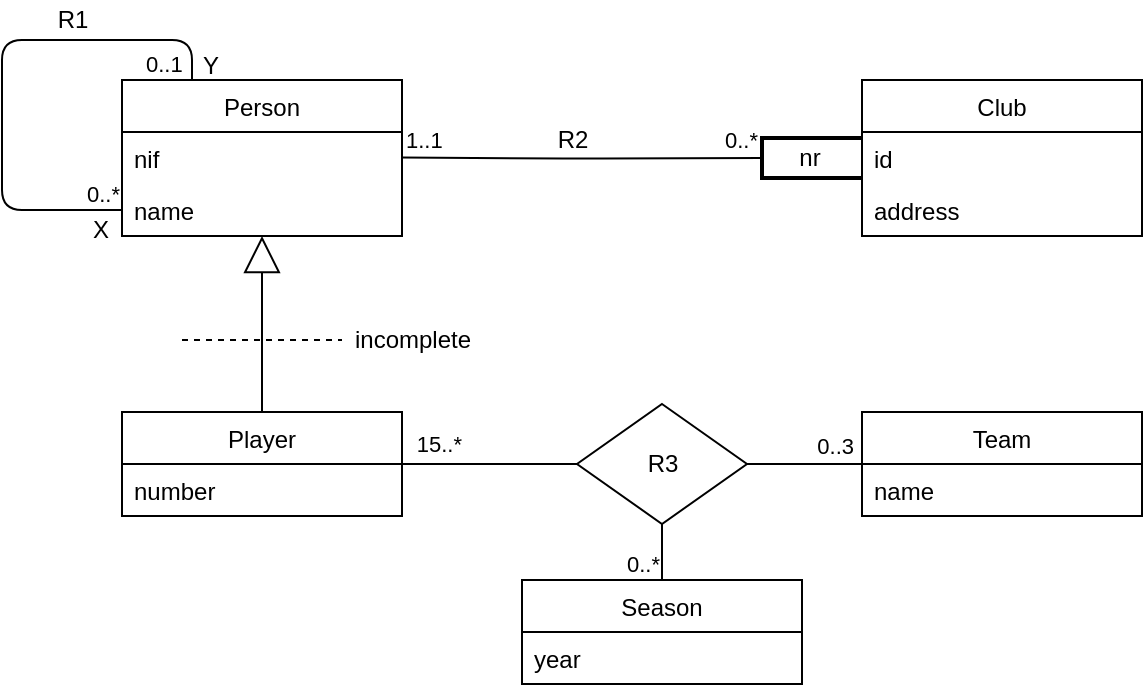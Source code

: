<mxfile version="14.5.8" type="device"><diagram id="Y4Av8Ky9m7hRsnjJF-a9" name="Page-1"><mxGraphModel dx="865" dy="457" grid="1" gridSize="10" guides="1" tooltips="1" connect="1" arrows="1" fold="1" page="1" pageScale="1" pageWidth="827" pageHeight="1169" math="0" shadow="0"><root><mxCell id="0"/><mxCell id="1" parent="0"/><mxCell id="Ql9SoBYje1ntYWbRyYD2-1" value="Person" style="swimlane;fontStyle=0;childLayout=stackLayout;horizontal=1;startSize=26;fillColor=none;horizontalStack=0;resizeParent=1;resizeParentMax=0;resizeLast=0;collapsible=1;marginBottom=0;" parent="1" vertex="1"><mxGeometry x="120" y="170" width="140" height="78" as="geometry"/></mxCell><mxCell id="Ql9SoBYje1ntYWbRyYD2-4" value="nif" style="text;strokeColor=none;fillColor=none;align=left;verticalAlign=top;spacingLeft=4;spacingRight=4;overflow=hidden;rotatable=0;points=[[0,0.5],[1,0.5]];portConstraint=eastwest;" parent="Ql9SoBYje1ntYWbRyYD2-1" vertex="1"><mxGeometry y="26" width="140" height="26" as="geometry"/></mxCell><mxCell id="Ql9SoBYje1ntYWbRyYD2-3" value="name" style="text;strokeColor=none;fillColor=none;align=left;verticalAlign=top;spacingLeft=4;spacingRight=4;overflow=hidden;rotatable=0;points=[[0,0.5],[1,0.5]];portConstraint=eastwest;" parent="Ql9SoBYje1ntYWbRyYD2-1" vertex="1"><mxGeometry y="52" width="140" height="26" as="geometry"/></mxCell><mxCell id="Ql9SoBYje1ntYWbRyYD2-9" value="" style="endArrow=none;html=1;edgeStyle=orthogonalEdgeStyle;exitX=0.25;exitY=0;exitDx=0;exitDy=0;entryX=0;entryY=0.5;entryDx=0;entryDy=0;" parent="Ql9SoBYje1ntYWbRyYD2-1" source="Ql9SoBYje1ntYWbRyYD2-1" target="Ql9SoBYje1ntYWbRyYD2-3" edge="1"><mxGeometry relative="1" as="geometry"><mxPoint x="210" y="220" as="sourcePoint"/><mxPoint x="370" y="220" as="targetPoint"/><Array as="points"><mxPoint x="35" y="-20"/><mxPoint x="-60" y="-20"/><mxPoint x="-60" y="65"/></Array></mxGeometry></mxCell><mxCell id="Ql9SoBYje1ntYWbRyYD2-10" value="0..1" style="edgeLabel;resizable=0;html=1;align=left;verticalAlign=bottom;" parent="Ql9SoBYje1ntYWbRyYD2-9" connectable="0" vertex="1"><mxGeometry x="-1" relative="1" as="geometry"><mxPoint x="-25" as="offset"/></mxGeometry></mxCell><mxCell id="Ql9SoBYje1ntYWbRyYD2-11" value="0..*" style="edgeLabel;resizable=0;html=1;align=right;verticalAlign=bottom;" parent="Ql9SoBYje1ntYWbRyYD2-9" connectable="0" vertex="1"><mxGeometry x="1" relative="1" as="geometry"><mxPoint x="-1" as="offset"/></mxGeometry></mxCell><mxCell id="Ql9SoBYje1ntYWbRyYD2-5" value="Club" style="swimlane;fontStyle=0;childLayout=stackLayout;horizontal=1;startSize=26;fillColor=none;horizontalStack=0;resizeParent=1;resizeParentMax=0;resizeLast=0;collapsible=1;marginBottom=0;" parent="1" vertex="1"><mxGeometry x="490" y="170" width="140" height="78" as="geometry"/></mxCell><mxCell id="Ql9SoBYje1ntYWbRyYD2-6" value="id" style="text;strokeColor=none;fillColor=none;align=left;verticalAlign=top;spacingLeft=4;spacingRight=4;overflow=hidden;rotatable=0;points=[[0,0.5],[1,0.5]];portConstraint=eastwest;" parent="Ql9SoBYje1ntYWbRyYD2-5" vertex="1"><mxGeometry y="26" width="140" height="26" as="geometry"/></mxCell><mxCell id="Ql9SoBYje1ntYWbRyYD2-7" value="address" style="text;strokeColor=none;fillColor=none;align=left;verticalAlign=top;spacingLeft=4;spacingRight=4;overflow=hidden;rotatable=0;points=[[0,0.5],[1,0.5]];portConstraint=eastwest;" parent="Ql9SoBYje1ntYWbRyYD2-5" vertex="1"><mxGeometry y="52" width="140" height="26" as="geometry"/></mxCell><mxCell id="Ql9SoBYje1ntYWbRyYD2-12" value="" style="endArrow=none;html=1;edgeStyle=orthogonalEdgeStyle;entryX=0;entryY=0.5;entryDx=0;entryDy=0;entryPerimeter=0;" parent="1" edge="1" target="Ql9SoBYje1ntYWbRyYD2-15"><mxGeometry relative="1" as="geometry"><mxPoint x="260" y="208.8" as="sourcePoint"/><mxPoint x="420" y="208.8" as="targetPoint"/></mxGeometry></mxCell><mxCell id="Ql9SoBYje1ntYWbRyYD2-13" value="1..1" style="edgeLabel;resizable=0;html=1;align=left;verticalAlign=bottom;" parent="Ql9SoBYje1ntYWbRyYD2-12" connectable="0" vertex="1"><mxGeometry x="-1" relative="1" as="geometry"/></mxCell><mxCell id="Ql9SoBYje1ntYWbRyYD2-14" value="0..*" style="edgeLabel;resizable=0;html=1;align=right;verticalAlign=bottom;" parent="Ql9SoBYje1ntYWbRyYD2-12" connectable="0" vertex="1"><mxGeometry x="1" relative="1" as="geometry"><mxPoint x="-2" y="-1" as="offset"/></mxGeometry></mxCell><mxCell id="Ql9SoBYje1ntYWbRyYD2-15" value="&amp;nbsp; &amp;nbsp; &amp;nbsp;nr" style="strokeWidth=2;html=1;shape=mxgraph.flowchart.annotation_1;align=left;pointerEvents=1;" parent="1" vertex="1"><mxGeometry x="440" y="199" width="50" height="20" as="geometry"/></mxCell><mxCell id="Ql9SoBYje1ntYWbRyYD2-17" value="R1" style="text;html=1;align=center;verticalAlign=middle;resizable=0;points=[];autosize=1;strokeColor=none;" parent="1" vertex="1"><mxGeometry x="80" y="130" width="30" height="20" as="geometry"/></mxCell><mxCell id="Ql9SoBYje1ntYWbRyYD2-18" value="R2" style="text;html=1;align=center;verticalAlign=middle;resizable=0;points=[];autosize=1;strokeColor=none;" parent="1" vertex="1"><mxGeometry x="330" y="190" width="30" height="20" as="geometry"/></mxCell><mxCell id="Jw2KHAufxAmZI2kLW2ei-1" value="Season" style="swimlane;fontStyle=0;childLayout=stackLayout;horizontal=1;startSize=26;fillColor=none;horizontalStack=0;resizeParent=1;resizeParentMax=0;resizeLast=0;collapsible=1;marginBottom=0;" vertex="1" parent="1"><mxGeometry x="320" y="420" width="140" height="52" as="geometry"/></mxCell><mxCell id="Jw2KHAufxAmZI2kLW2ei-41" value="year" style="text;strokeColor=none;fillColor=none;align=left;verticalAlign=top;spacingLeft=4;spacingRight=4;overflow=hidden;rotatable=0;points=[[0,0.5],[1,0.5]];portConstraint=eastwest;" vertex="1" parent="Jw2KHAufxAmZI2kLW2ei-1"><mxGeometry y="26" width="140" height="26" as="geometry"/></mxCell><mxCell id="Jw2KHAufxAmZI2kLW2ei-5" value="Team" style="swimlane;fontStyle=0;childLayout=stackLayout;horizontal=1;startSize=26;fillColor=none;horizontalStack=0;resizeParent=1;resizeParentMax=0;resizeLast=0;collapsible=1;marginBottom=0;" vertex="1" parent="1"><mxGeometry x="490" y="336" width="140" height="52" as="geometry"/></mxCell><mxCell id="Jw2KHAufxAmZI2kLW2ei-40" value="name" style="text;strokeColor=none;fillColor=none;align=left;verticalAlign=top;spacingLeft=4;spacingRight=4;overflow=hidden;rotatable=0;points=[[0,0.5],[1,0.5]];portConstraint=eastwest;" vertex="1" parent="Jw2KHAufxAmZI2kLW2ei-5"><mxGeometry y="26" width="140" height="26" as="geometry"/></mxCell><mxCell id="Jw2KHAufxAmZI2kLW2ei-13" value="R3" style="shape=rhombus;perimeter=rhombusPerimeter;whiteSpace=wrap;html=1;align=center;" vertex="1" parent="1"><mxGeometry x="347.5" y="332" width="85" height="60" as="geometry"/></mxCell><mxCell id="Jw2KHAufxAmZI2kLW2ei-14" value="" style="endArrow=none;html=1;edgeStyle=orthogonalEdgeStyle;entryX=0.5;entryY=0;entryDx=0;entryDy=0;exitX=0.5;exitY=1;exitDx=0;exitDy=0;" edge="1" parent="1" source="Jw2KHAufxAmZI2kLW2ei-13" target="Jw2KHAufxAmZI2kLW2ei-1"><mxGeometry relative="1" as="geometry"><mxPoint x="530" y="322" as="sourcePoint"/><mxPoint x="690" y="322" as="targetPoint"/></mxGeometry></mxCell><mxCell id="Jw2KHAufxAmZI2kLW2ei-16" value="0..*" style="edgeLabel;resizable=0;html=1;align=right;verticalAlign=bottom;" connectable="0" vertex="1" parent="Jw2KHAufxAmZI2kLW2ei-14"><mxGeometry x="1" relative="1" as="geometry"><mxPoint x="-1" as="offset"/></mxGeometry></mxCell><mxCell id="Jw2KHAufxAmZI2kLW2ei-17" value="" style="endArrow=none;html=1;edgeStyle=orthogonalEdgeStyle;entryX=0;entryY=0.5;entryDx=0;entryDy=0;exitX=1;exitY=0.5;exitDx=0;exitDy=0;" edge="1" parent="1" source="Jw2KHAufxAmZI2kLW2ei-25" target="Jw2KHAufxAmZI2kLW2ei-13"><mxGeometry relative="1" as="geometry"><mxPoint x="320" y="290" as="sourcePoint"/><mxPoint x="340" y="372" as="targetPoint"/><Array as="points"/></mxGeometry></mxCell><mxCell id="Jw2KHAufxAmZI2kLW2ei-19" value="15..*" style="edgeLabel;resizable=0;html=1;align=right;verticalAlign=bottom;" connectable="0" vertex="1" parent="Jw2KHAufxAmZI2kLW2ei-17"><mxGeometry x="1" relative="1" as="geometry"><mxPoint x="-57.5" y="-2" as="offset"/></mxGeometry></mxCell><mxCell id="Jw2KHAufxAmZI2kLW2ei-20" value="" style="endArrow=none;html=1;edgeStyle=orthogonalEdgeStyle;entryX=0;entryY=0.5;entryDx=0;entryDy=0;exitX=1;exitY=0.5;exitDx=0;exitDy=0;" edge="1" parent="1" source="Jw2KHAufxAmZI2kLW2ei-13"><mxGeometry relative="1" as="geometry"><mxPoint x="410" y="412" as="sourcePoint"/><mxPoint x="490" y="362" as="targetPoint"/></mxGeometry></mxCell><mxCell id="Jw2KHAufxAmZI2kLW2ei-22" value="0..3" style="edgeLabel;resizable=0;html=1;align=right;verticalAlign=bottom;" connectable="0" vertex="1" parent="Jw2KHAufxAmZI2kLW2ei-20"><mxGeometry x="1" relative="1" as="geometry"><mxPoint x="-3" y="-1" as="offset"/></mxGeometry></mxCell><mxCell id="Jw2KHAufxAmZI2kLW2ei-25" value="Player" style="swimlane;fontStyle=0;childLayout=stackLayout;horizontal=1;startSize=26;fillColor=none;horizontalStack=0;resizeParent=1;resizeParentMax=0;resizeLast=0;collapsible=1;marginBottom=0;" vertex="1" parent="1"><mxGeometry x="120" y="336" width="140" height="52" as="geometry"/></mxCell><mxCell id="Jw2KHAufxAmZI2kLW2ei-26" value="number" style="text;strokeColor=none;fillColor=none;align=left;verticalAlign=top;spacingLeft=4;spacingRight=4;overflow=hidden;rotatable=0;points=[[0,0.5],[1,0.5]];portConstraint=eastwest;" vertex="1" parent="Jw2KHAufxAmZI2kLW2ei-25"><mxGeometry y="26" width="140" height="26" as="geometry"/></mxCell><mxCell id="Jw2KHAufxAmZI2kLW2ei-29" value="" style="endArrow=block;endSize=16;endFill=0;html=1;entryX=0.5;entryY=1;entryDx=0;entryDy=0;exitX=0.5;exitY=0;exitDx=0;exitDy=0;" edge="1" parent="1" source="Jw2KHAufxAmZI2kLW2ei-25" target="Ql9SoBYje1ntYWbRyYD2-1"><mxGeometry x="-0.387" y="-50" width="160" relative="1" as="geometry"><mxPoint x="160" y="300" as="sourcePoint"/><mxPoint x="320" y="300" as="targetPoint"/><mxPoint as="offset"/></mxGeometry></mxCell><mxCell id="Jw2KHAufxAmZI2kLW2ei-36" value="incomplete" style="text;html=1;align=center;verticalAlign=middle;resizable=0;points=[];autosize=1;strokeColor=none;" vertex="1" parent="1"><mxGeometry x="230" y="290" width="70" height="20" as="geometry"/></mxCell><mxCell id="Jw2KHAufxAmZI2kLW2ei-37" value="" style="endArrow=none;dashed=1;html=1;" edge="1" parent="1"><mxGeometry width="50" height="50" relative="1" as="geometry"><mxPoint x="150" y="300" as="sourcePoint"/><mxPoint x="230" y="300" as="targetPoint"/></mxGeometry></mxCell><mxCell id="Jw2KHAufxAmZI2kLW2ei-38" value="X" style="text;html=1;align=center;verticalAlign=middle;resizable=0;points=[];autosize=1;strokeColor=none;" vertex="1" parent="1"><mxGeometry x="99" y="235" width="20" height="20" as="geometry"/></mxCell><mxCell id="Jw2KHAufxAmZI2kLW2ei-39" value="Y&lt;br&gt;" style="text;html=1;align=center;verticalAlign=middle;resizable=0;points=[];autosize=1;strokeColor=none;" vertex="1" parent="1"><mxGeometry x="154" y="153" width="20" height="20" as="geometry"/></mxCell></root></mxGraphModel></diagram></mxfile>